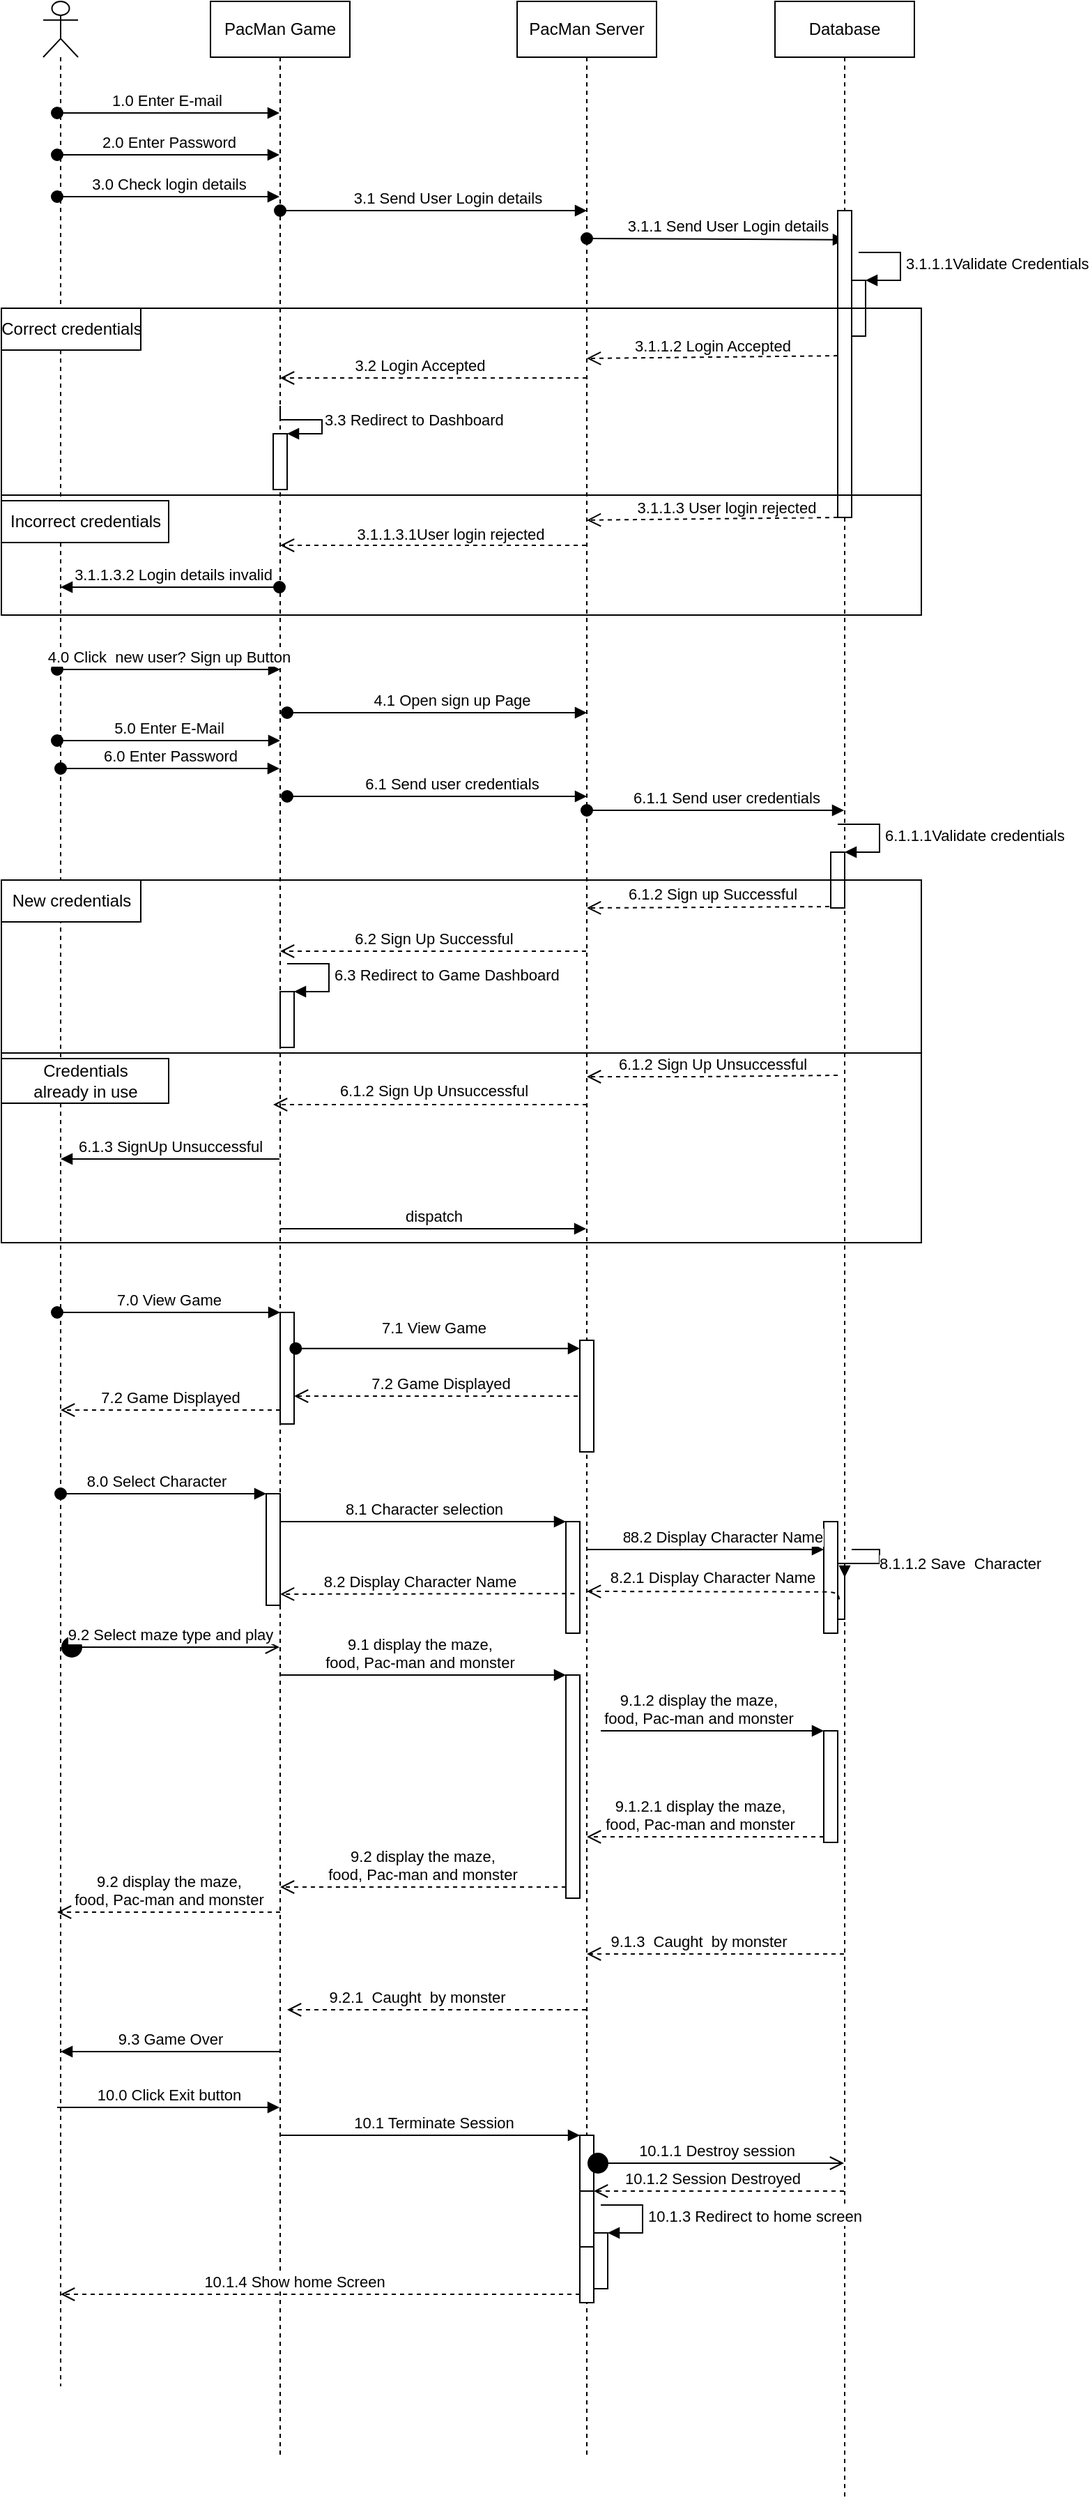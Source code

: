 <mxfile version="15.0.4" type="github"><diagram id="kgpKYQtTHZ0yAKxKKP6v" name="Page-1"><mxGraphModel dx="1216" dy="597" grid="1" gridSize="10" guides="1" tooltips="1" connect="1" arrows="1" fold="1" page="1" pageScale="1" pageWidth="850" pageHeight="1100" math="0" shadow="0"><root><mxCell id="0"/><mxCell id="1" parent="0"/><mxCell id="Fti2TQM5drp5zfrg5HiU-7" value="" style="shape=umlLifeline;participant=umlActor;perimeter=lifelinePerimeter;whiteSpace=wrap;html=1;container=1;collapsible=0;recursiveResize=0;verticalAlign=top;spacingTop=36;outlineConnect=0;" vertex="1" parent="1"><mxGeometry x="130" y="70" width="25" height="1710" as="geometry"/></mxCell><mxCell id="Fti2TQM5drp5zfrg5HiU-11" value="1.0 Enter E-mail&amp;nbsp;" style="html=1;verticalAlign=bottom;startArrow=oval;startFill=1;endArrow=block;startSize=8;" edge="1" parent="Fti2TQM5drp5zfrg5HiU-7" target="Fti2TQM5drp5zfrg5HiU-8"><mxGeometry x="0.003" width="60" relative="1" as="geometry"><mxPoint x="10" y="80" as="sourcePoint"/><mxPoint x="70" y="80" as="targetPoint"/><mxPoint as="offset"/></mxGeometry></mxCell><mxCell id="Fti2TQM5drp5zfrg5HiU-107" value="10.0 Click Exit button" style="html=1;verticalAlign=bottom;endArrow=block;" edge="1" parent="Fti2TQM5drp5zfrg5HiU-7" target="Fti2TQM5drp5zfrg5HiU-8"><mxGeometry width="80" relative="1" as="geometry"><mxPoint x="10" y="1510" as="sourcePoint"/><mxPoint x="100" y="1520" as="targetPoint"/></mxGeometry></mxCell><mxCell id="Fti2TQM5drp5zfrg5HiU-8" value="PacMan Game" style="shape=umlLifeline;perimeter=lifelinePerimeter;whiteSpace=wrap;html=1;container=1;collapsible=0;recursiveResize=0;outlineConnect=0;" vertex="1" parent="1"><mxGeometry x="250" y="70" width="100" height="1760" as="geometry"/></mxCell><mxCell id="Fti2TQM5drp5zfrg5HiU-58" value="" style="html=1;points=[];perimeter=orthogonalPerimeter;" vertex="1" parent="Fti2TQM5drp5zfrg5HiU-8"><mxGeometry x="50" y="710" width="10" height="40" as="geometry"/></mxCell><mxCell id="Fti2TQM5drp5zfrg5HiU-59" value="6.3 Redirect to Game Dashboard" style="edgeStyle=orthogonalEdgeStyle;html=1;align=left;spacingLeft=2;endArrow=block;rounded=0;entryX=1;entryY=0;" edge="1" target="Fti2TQM5drp5zfrg5HiU-58" parent="Fti2TQM5drp5zfrg5HiU-8"><mxGeometry relative="1" as="geometry"><mxPoint x="55" y="690" as="sourcePoint"/><Array as="points"><mxPoint x="85" y="690"/><mxPoint x="85" y="710"/><mxPoint x="60" y="710"/></Array></mxGeometry></mxCell><mxCell id="Fti2TQM5drp5zfrg5HiU-72" value="" style="html=1;points=[];perimeter=orthogonalPerimeter;" vertex="1" parent="Fti2TQM5drp5zfrg5HiU-8"><mxGeometry x="50" y="940" width="10" height="80" as="geometry"/></mxCell><mxCell id="Fti2TQM5drp5zfrg5HiU-76" value="7.2 Game Displayed" style="html=1;verticalAlign=bottom;endArrow=open;dashed=1;endSize=8;" edge="1" parent="Fti2TQM5drp5zfrg5HiU-8" source="Fti2TQM5drp5zfrg5HiU-9"><mxGeometry relative="1" as="geometry"><mxPoint x="140" y="1000" as="sourcePoint"/><mxPoint x="60" y="1000" as="targetPoint"/></mxGeometry></mxCell><mxCell id="Fti2TQM5drp5zfrg5HiU-82" value="" style="html=1;points=[];perimeter=orthogonalPerimeter;" vertex="1" parent="Fti2TQM5drp5zfrg5HiU-8"><mxGeometry x="40" y="1070" width="10" height="80" as="geometry"/></mxCell><mxCell id="Fti2TQM5drp5zfrg5HiU-9" value="PacMan Server" style="shape=umlLifeline;perimeter=lifelinePerimeter;whiteSpace=wrap;html=1;container=1;collapsible=0;recursiveResize=0;outlineConnect=0;" vertex="1" parent="1"><mxGeometry x="470" y="70" width="100" height="1760" as="geometry"/></mxCell><mxCell id="Fti2TQM5drp5zfrg5HiU-56" value="6.1.2 Sign up Successful" style="html=1;verticalAlign=bottom;endArrow=open;dashed=1;endSize=8;exitX=0.5;exitY=0.975;exitDx=0;exitDy=0;exitPerimeter=0;" edge="1" parent="Fti2TQM5drp5zfrg5HiU-9" source="Fti2TQM5drp5zfrg5HiU-54"><mxGeometry relative="1" as="geometry"><mxPoint x="130" y="650" as="sourcePoint"/><mxPoint x="50" y="650" as="targetPoint"/></mxGeometry></mxCell><mxCell id="Fti2TQM5drp5zfrg5HiU-74" value="" style="html=1;points=[];perimeter=orthogonalPerimeter;" vertex="1" parent="Fti2TQM5drp5zfrg5HiU-9"><mxGeometry x="45" y="960" width="10" height="80" as="geometry"/></mxCell><mxCell id="Fti2TQM5drp5zfrg5HiU-84" value="" style="html=1;points=[];perimeter=orthogonalPerimeter;" vertex="1" parent="Fti2TQM5drp5zfrg5HiU-9"><mxGeometry x="35" y="1090" width="10" height="80" as="geometry"/></mxCell><mxCell id="Fti2TQM5drp5zfrg5HiU-94" value="" style="html=1;points=[];perimeter=orthogonalPerimeter;" vertex="1" parent="Fti2TQM5drp5zfrg5HiU-9"><mxGeometry x="35" y="1200" width="10" height="160" as="geometry"/></mxCell><mxCell id="Fti2TQM5drp5zfrg5HiU-104" value="9.1.3&amp;nbsp; Caught&amp;nbsp; by monster" style="html=1;verticalAlign=bottom;endArrow=open;dashed=1;endSize=8;" edge="1" parent="Fti2TQM5drp5zfrg5HiU-9" source="Fti2TQM5drp5zfrg5HiU-10"><mxGeometry x="0.133" relative="1" as="geometry"><mxPoint x="140" y="1400" as="sourcePoint"/><mxPoint x="50" y="1400" as="targetPoint"/><mxPoint as="offset"/></mxGeometry></mxCell><mxCell id="Fti2TQM5drp5zfrg5HiU-110" value="" style="html=1;points=[];perimeter=orthogonalPerimeter;" vertex="1" parent="Fti2TQM5drp5zfrg5HiU-9"><mxGeometry x="45" y="1530" width="10" height="120" as="geometry"/></mxCell><mxCell id="Fti2TQM5drp5zfrg5HiU-115" value="10.1.1 Destroy session" style="html=1;verticalAlign=bottom;startArrow=circle;startFill=1;endArrow=open;startSize=6;endSize=8;" edge="1" parent="Fti2TQM5drp5zfrg5HiU-9" target="Fti2TQM5drp5zfrg5HiU-10"><mxGeometry width="80" relative="1" as="geometry"><mxPoint x="50" y="1550" as="sourcePoint"/><mxPoint x="130" y="1550" as="targetPoint"/></mxGeometry></mxCell><mxCell id="Fti2TQM5drp5zfrg5HiU-10" value="Database" style="shape=umlLifeline;perimeter=lifelinePerimeter;whiteSpace=wrap;html=1;container=1;collapsible=0;recursiveResize=0;outlineConnect=0;" vertex="1" parent="1"><mxGeometry x="655" y="70" width="100" height="1790" as="geometry"/></mxCell><mxCell id="Fti2TQM5drp5zfrg5HiU-54" value="" style="html=1;points=[];perimeter=orthogonalPerimeter;" vertex="1" parent="Fti2TQM5drp5zfrg5HiU-10"><mxGeometry x="40" y="610" width="10" height="40" as="geometry"/></mxCell><mxCell id="Fti2TQM5drp5zfrg5HiU-55" value="6.1.1.1Validate credentials" style="edgeStyle=orthogonalEdgeStyle;html=1;align=left;spacingLeft=2;endArrow=block;rounded=0;entryX=1;entryY=0;" edge="1" target="Fti2TQM5drp5zfrg5HiU-54" parent="Fti2TQM5drp5zfrg5HiU-10"><mxGeometry relative="1" as="geometry"><mxPoint x="45" y="590" as="sourcePoint"/><Array as="points"><mxPoint x="75" y="590"/></Array></mxGeometry></mxCell><mxCell id="Fti2TQM5drp5zfrg5HiU-91" value="" style="html=1;points=[];perimeter=orthogonalPerimeter;" vertex="1" parent="Fti2TQM5drp5zfrg5HiU-10"><mxGeometry x="40.0" y="1120.0" width="10" height="40" as="geometry"/></mxCell><mxCell id="Fti2TQM5drp5zfrg5HiU-92" value="8.1.1.2 Save&amp;nbsp; Character" style="edgeStyle=orthogonalEdgeStyle;html=1;align=left;spacingLeft=2;endArrow=block;rounded=0;" edge="1" parent="Fti2TQM5drp5zfrg5HiU-10"><mxGeometry x="0.067" relative="1" as="geometry"><mxPoint x="55" y="1110" as="sourcePoint"/><Array as="points"><mxPoint x="75" y="1110"/><mxPoint x="75" y="1120"/><mxPoint x="50" y="1120"/></Array><mxPoint x="50" y="1130" as="targetPoint"/><mxPoint as="offset"/></mxGeometry></mxCell><mxCell id="Fti2TQM5drp5zfrg5HiU-97" value="" style="html=1;points=[];perimeter=orthogonalPerimeter;" vertex="1" parent="Fti2TQM5drp5zfrg5HiU-10"><mxGeometry x="35" y="1240" width="10" height="80" as="geometry"/></mxCell><mxCell id="Fti2TQM5drp5zfrg5HiU-98" value="&lt;font style=&quot;font-size: 11px&quot;&gt;9.1.2&amp;nbsp;&lt;span lang=&quot;EN-AU&quot; style=&quot;line-height: 115%&quot;&gt;display the maze,&lt;br/&gt;food, Pac-man and monster&lt;/span&gt;&lt;/font&gt;" style="html=1;verticalAlign=bottom;endArrow=block;entryX=0;entryY=0;" edge="1" target="Fti2TQM5drp5zfrg5HiU-97" parent="Fti2TQM5drp5zfrg5HiU-10"><mxGeometry x="-0.125" relative="1" as="geometry"><mxPoint x="-125" y="1240" as="sourcePoint"/><mxPoint as="offset"/></mxGeometry></mxCell><mxCell id="Fti2TQM5drp5zfrg5HiU-15" value="2.0 Enter Password" style="html=1;verticalAlign=bottom;startArrow=oval;startFill=1;endArrow=block;startSize=8;" edge="1" parent="1"><mxGeometry x="0.003" width="60" relative="1" as="geometry"><mxPoint x="140" y="180" as="sourcePoint"/><mxPoint x="299.5" y="180" as="targetPoint"/><mxPoint as="offset"/></mxGeometry></mxCell><mxCell id="Fti2TQM5drp5zfrg5HiU-16" value="3.1 Send User Login details" style="html=1;verticalAlign=bottom;startArrow=oval;startFill=1;endArrow=block;startSize=8;" edge="1" parent="1" source="Fti2TQM5drp5zfrg5HiU-8"><mxGeometry x="0.093" width="60" relative="1" as="geometry"><mxPoint x="300" y="200" as="sourcePoint"/><mxPoint x="520" y="220" as="targetPoint"/><mxPoint as="offset"/></mxGeometry></mxCell><mxCell id="Fti2TQM5drp5zfrg5HiU-17" value="3.0 Check login details" style="html=1;verticalAlign=bottom;startArrow=oval;startFill=1;endArrow=block;startSize=8;" edge="1" parent="1"><mxGeometry x="0.003" width="60" relative="1" as="geometry"><mxPoint x="140" y="210" as="sourcePoint"/><mxPoint x="299.5" y="210" as="targetPoint"/><mxPoint as="offset"/></mxGeometry></mxCell><mxCell id="Fti2TQM5drp5zfrg5HiU-20" value="3.1.1 Send User Login details" style="html=1;verticalAlign=bottom;startArrow=oval;startFill=1;endArrow=block;startSize=8;entryX=0.5;entryY=0.095;entryDx=0;entryDy=0;entryPerimeter=0;" edge="1" parent="1" target="Fti2TQM5drp5zfrg5HiU-24"><mxGeometry x="0.093" width="60" relative="1" as="geometry"><mxPoint x="520" y="240" as="sourcePoint"/><mxPoint x="690" y="230" as="targetPoint"/><mxPoint as="offset"/></mxGeometry></mxCell><mxCell id="Fti2TQM5drp5zfrg5HiU-21" value="" style="html=1;points=[];perimeter=orthogonalPerimeter;" vertex="1" parent="1"><mxGeometry x="710" y="270" width="10" height="40" as="geometry"/></mxCell><mxCell id="Fti2TQM5drp5zfrg5HiU-22" value="3.1.1.1Validate Credentials" style="edgeStyle=orthogonalEdgeStyle;html=1;align=left;spacingLeft=2;endArrow=block;rounded=0;entryX=1;entryY=0;" edge="1" target="Fti2TQM5drp5zfrg5HiU-21" parent="1"><mxGeometry relative="1" as="geometry"><mxPoint x="715" y="250" as="sourcePoint"/><Array as="points"><mxPoint x="745" y="250"/></Array></mxGeometry></mxCell><mxCell id="Fti2TQM5drp5zfrg5HiU-24" value="" style="html=1;points=[];perimeter=orthogonalPerimeter;" vertex="1" parent="1"><mxGeometry x="700" y="220" width="10" height="220" as="geometry"/></mxCell><mxCell id="Fti2TQM5drp5zfrg5HiU-26" value="3.1.1.2 Login Accepted" style="html=1;verticalAlign=bottom;endArrow=open;dashed=1;endSize=8;exitX=0;exitY=0.473;exitDx=0;exitDy=0;exitPerimeter=0;" edge="1" source="Fti2TQM5drp5zfrg5HiU-24" parent="1"><mxGeometry x="0.0" y="1" relative="1" as="geometry"><mxPoint x="520" y="326" as="targetPoint"/><mxPoint x="690" y="290" as="sourcePoint"/><Array as="points"/><mxPoint as="offset"/></mxGeometry></mxCell><mxCell id="Fti2TQM5drp5zfrg5HiU-32" value="3.2 Login Accepted" style="html=1;verticalAlign=bottom;endArrow=open;dashed=1;endSize=8;" edge="1" parent="1"><mxGeometry x="0.091" relative="1" as="geometry"><mxPoint x="300" y="340" as="targetPoint"/><mxPoint x="520" y="340" as="sourcePoint"/><Array as="points"><mxPoint x="330" y="340"/><mxPoint x="300" y="340"/></Array><mxPoint as="offset"/></mxGeometry></mxCell><mxCell id="Fti2TQM5drp5zfrg5HiU-37" value="" style="html=1;points=[];perimeter=orthogonalPerimeter;" vertex="1" parent="1"><mxGeometry x="295" y="380" width="10" height="40" as="geometry"/></mxCell><mxCell id="Fti2TQM5drp5zfrg5HiU-38" value="3.3 Redirect to Dashboard" style="edgeStyle=orthogonalEdgeStyle;html=1;align=left;spacingLeft=2;endArrow=block;rounded=0;entryX=1;entryY=0;" edge="1" target="Fti2TQM5drp5zfrg5HiU-37" parent="1"><mxGeometry relative="1" as="geometry"><mxPoint x="300" y="360" as="sourcePoint"/><Array as="points"><mxPoint x="300" y="370"/><mxPoint x="330" y="370"/><mxPoint x="330" y="380"/></Array></mxGeometry></mxCell><mxCell id="Fti2TQM5drp5zfrg5HiU-39" value="3.1.1.3 User login rejected" style="html=1;verticalAlign=bottom;endArrow=open;dashed=1;endSize=8;exitX=0;exitY=0.473;exitDx=0;exitDy=0;exitPerimeter=0;" edge="1" parent="1"><mxGeometry x="-0.111" y="1" relative="1" as="geometry"><mxPoint x="520" y="441.94" as="targetPoint"/><mxPoint x="700" y="440.0" as="sourcePoint"/><Array as="points"/><mxPoint as="offset"/></mxGeometry></mxCell><mxCell id="Fti2TQM5drp5zfrg5HiU-40" value="3.1.1.3.1User login rejected" style="html=1;verticalAlign=bottom;endArrow=open;dashed=1;endSize=8;" edge="1" parent="1" source="Fti2TQM5drp5zfrg5HiU-9"><mxGeometry x="-0.111" y="1" relative="1" as="geometry"><mxPoint x="300" y="460" as="targetPoint"/><mxPoint x="480" y="470" as="sourcePoint"/><Array as="points"><mxPoint x="410" y="460"/></Array><mxPoint as="offset"/></mxGeometry></mxCell><mxCell id="Fti2TQM5drp5zfrg5HiU-41" value="3.1.1.3.2 Login details invalid" style="html=1;verticalAlign=bottom;startArrow=oval;startFill=1;endArrow=block;startSize=8;" edge="1" parent="1" source="Fti2TQM5drp5zfrg5HiU-8" target="Fti2TQM5drp5zfrg5HiU-7"><mxGeometry x="-0.006" width="60" relative="1" as="geometry"><mxPoint x="150" y="220" as="sourcePoint"/><mxPoint x="309.5" y="220" as="targetPoint"/><mxPoint x="1" as="offset"/><Array as="points"><mxPoint x="220" y="490"/></Array></mxGeometry></mxCell><mxCell id="Fti2TQM5drp5zfrg5HiU-43" value="frame" style="shape=umlFrame;whiteSpace=wrap;html=1;" vertex="1" parent="1"><mxGeometry x="100" y="290" width="660" height="220" as="geometry"/></mxCell><mxCell id="Fti2TQM5drp5zfrg5HiU-44" value="" style="line;strokeWidth=1;fillColor=none;align=left;verticalAlign=middle;spacingTop=-1;spacingLeft=3;spacingRight=3;rotatable=0;labelPosition=right;points=[];portConstraint=eastwest;" vertex="1" parent="1"><mxGeometry x="100" y="420" width="660" height="8" as="geometry"/></mxCell><mxCell id="Fti2TQM5drp5zfrg5HiU-45" value="Correct credentials" style="html=1;" vertex="1" parent="1"><mxGeometry x="100" y="290" width="100" height="30" as="geometry"/></mxCell><mxCell id="Fti2TQM5drp5zfrg5HiU-46" value="Incorrect credentials" style="html=1;" vertex="1" parent="1"><mxGeometry x="100" y="428" width="120" height="30" as="geometry"/></mxCell><mxCell id="Fti2TQM5drp5zfrg5HiU-47" value="4.0 Click&amp;nbsp; new user? Sign up Button" style="html=1;verticalAlign=bottom;startArrow=oval;startFill=1;endArrow=block;startSize=8;" edge="1" parent="1"><mxGeometry x="0.003" width="60" relative="1" as="geometry"><mxPoint x="140" y="549" as="sourcePoint"/><mxPoint x="300" y="549" as="targetPoint"/><mxPoint as="offset"/></mxGeometry></mxCell><mxCell id="Fti2TQM5drp5zfrg5HiU-48" value="4.1 Open sign up Page" style="html=1;verticalAlign=bottom;startArrow=oval;startFill=1;endArrow=block;startSize=8;" edge="1" parent="1"><mxGeometry x="0.093" width="60" relative="1" as="geometry"><mxPoint x="305" y="580" as="sourcePoint"/><mxPoint x="520" y="580" as="targetPoint"/><mxPoint as="offset"/></mxGeometry></mxCell><mxCell id="Fti2TQM5drp5zfrg5HiU-50" value="5.0 Enter E-Mail" style="html=1;verticalAlign=bottom;startArrow=oval;startFill=1;endArrow=block;startSize=8;" edge="1" parent="1"><mxGeometry x="0.003" width="60" relative="1" as="geometry"><mxPoint x="140" y="600" as="sourcePoint"/><mxPoint x="300" y="600" as="targetPoint"/><mxPoint as="offset"/></mxGeometry></mxCell><mxCell id="Fti2TQM5drp5zfrg5HiU-51" value="6.0 Enter Password" style="html=1;verticalAlign=bottom;startArrow=oval;startFill=1;endArrow=block;startSize=8;" edge="1" parent="1" source="Fti2TQM5drp5zfrg5HiU-7" target="Fti2TQM5drp5zfrg5HiU-8"><mxGeometry x="0.003" width="60" relative="1" as="geometry"><mxPoint x="150" y="610" as="sourcePoint"/><mxPoint x="310" y="610" as="targetPoint"/><mxPoint as="offset"/><Array as="points"><mxPoint x="230" y="620"/></Array></mxGeometry></mxCell><mxCell id="Fti2TQM5drp5zfrg5HiU-52" value="6.1 Send user credentials" style="html=1;verticalAlign=bottom;startArrow=oval;startFill=1;endArrow=block;startSize=8;" edge="1" parent="1"><mxGeometry x="0.093" width="60" relative="1" as="geometry"><mxPoint x="305" y="640" as="sourcePoint"/><mxPoint x="520" y="640" as="targetPoint"/><mxPoint as="offset"/></mxGeometry></mxCell><mxCell id="Fti2TQM5drp5zfrg5HiU-53" value="6.1.1 Send user credentials" style="html=1;verticalAlign=bottom;startArrow=oval;startFill=1;endArrow=block;startSize=8;" edge="1" parent="1" target="Fti2TQM5drp5zfrg5HiU-10"><mxGeometry x="0.084" width="60" relative="1" as="geometry"><mxPoint x="520" y="650" as="sourcePoint"/><mxPoint x="530" y="650" as="targetPoint"/><mxPoint as="offset"/></mxGeometry></mxCell><mxCell id="Fti2TQM5drp5zfrg5HiU-57" value="6.2 Sign Up Successful" style="html=1;verticalAlign=bottom;endArrow=open;dashed=1;endSize=8;" edge="1" parent="1" source="Fti2TQM5drp5zfrg5HiU-9"><mxGeometry relative="1" as="geometry"><mxPoint x="485" y="750" as="sourcePoint"/><mxPoint x="300" y="751" as="targetPoint"/></mxGeometry></mxCell><mxCell id="Fti2TQM5drp5zfrg5HiU-60" value="6.1.2 Sign Up Unsuccessful" style="html=1;verticalAlign=bottom;endArrow=open;dashed=1;endSize=8;exitX=0.5;exitY=0.975;exitDx=0;exitDy=0;exitPerimeter=0;" edge="1" parent="1"><mxGeometry relative="1" as="geometry"><mxPoint x="700" y="840" as="sourcePoint"/><mxPoint x="520" y="841" as="targetPoint"/><Array as="points"><mxPoint x="600" y="841"/></Array></mxGeometry></mxCell><mxCell id="Fti2TQM5drp5zfrg5HiU-61" value="6.1.2 Sign Up Unsuccessful" style="html=1;verticalAlign=bottom;endArrow=open;dashed=1;endSize=8;" edge="1" parent="1"><mxGeometry x="-0.022" y="-1" relative="1" as="geometry"><mxPoint x="520" y="861" as="sourcePoint"/><mxPoint x="295.0" y="861" as="targetPoint"/><Array as="points"/><mxPoint as="offset"/></mxGeometry></mxCell><mxCell id="Fti2TQM5drp5zfrg5HiU-63" value="6.1.3 SignUp Unsuccessful" style="html=1;verticalAlign=bottom;endArrow=block;" edge="1" parent="1" source="Fti2TQM5drp5zfrg5HiU-8" target="Fti2TQM5drp5zfrg5HiU-7"><mxGeometry width="80" relative="1" as="geometry"><mxPoint x="370" y="900" as="sourcePoint"/><mxPoint x="390" y="960" as="targetPoint"/><Array as="points"><mxPoint x="210" y="900"/></Array></mxGeometry></mxCell><mxCell id="Fti2TQM5drp5zfrg5HiU-65" value="frame" style="shape=umlFrame;whiteSpace=wrap;html=1;" vertex="1" parent="1"><mxGeometry x="100" y="700" width="660" height="260" as="geometry"/></mxCell><mxCell id="Fti2TQM5drp5zfrg5HiU-66" value="New credentials" style="html=1;" vertex="1" parent="1"><mxGeometry x="100" y="700" width="100" height="30" as="geometry"/></mxCell><mxCell id="Fti2TQM5drp5zfrg5HiU-67" value="" style="line;strokeWidth=1;fillColor=none;align=left;verticalAlign=middle;spacingTop=-1;spacingLeft=3;spacingRight=3;rotatable=0;labelPosition=right;points=[];portConstraint=eastwest;" vertex="1" parent="1"><mxGeometry x="100" y="820" width="660" height="8" as="geometry"/></mxCell><mxCell id="Fti2TQM5drp5zfrg5HiU-68" value="Credentials &lt;br&gt;already in use" style="html=1;" vertex="1" parent="1"><mxGeometry x="100" y="828" width="120" height="32" as="geometry"/></mxCell><mxCell id="Fti2TQM5drp5zfrg5HiU-73" value="7.0 View Game" style="html=1;verticalAlign=bottom;startArrow=oval;endArrow=block;startSize=8;" edge="1" target="Fti2TQM5drp5zfrg5HiU-72" parent="1"><mxGeometry relative="1" as="geometry"><mxPoint x="140" y="1010" as="sourcePoint"/></mxGeometry></mxCell><mxCell id="Fti2TQM5drp5zfrg5HiU-75" value="7.1 View Game" style="html=1;verticalAlign=bottom;startArrow=oval;endArrow=block;startSize=8;exitX=1.114;exitY=0.323;exitDx=0;exitDy=0;exitPerimeter=0;" edge="1" target="Fti2TQM5drp5zfrg5HiU-74" parent="1" source="Fti2TQM5drp5zfrg5HiU-72"><mxGeometry x="-0.03" y="6" relative="1" as="geometry"><mxPoint x="455" y="1030" as="sourcePoint"/><mxPoint as="offset"/></mxGeometry></mxCell><mxCell id="Fti2TQM5drp5zfrg5HiU-77" value="7.2 Game Displayed" style="html=1;verticalAlign=bottom;endArrow=open;dashed=1;endSize=8;" edge="1" parent="1" target="Fti2TQM5drp5zfrg5HiU-7"><mxGeometry x="0.01" relative="1" as="geometry"><mxPoint x="300" y="1080" as="sourcePoint"/><mxPoint x="320.0" y="1080" as="targetPoint"/><mxPoint as="offset"/></mxGeometry></mxCell><mxCell id="Fti2TQM5drp5zfrg5HiU-83" value="8.0 Select Character" style="html=1;verticalAlign=bottom;startArrow=oval;endArrow=block;startSize=8;" edge="1" target="Fti2TQM5drp5zfrg5HiU-82" parent="1" source="Fti2TQM5drp5zfrg5HiU-7"><mxGeometry x="-0.078" relative="1" as="geometry"><mxPoint x="230" y="1140" as="sourcePoint"/><mxPoint as="offset"/></mxGeometry></mxCell><mxCell id="Fti2TQM5drp5zfrg5HiU-86" value="8.2 Display Character Name" style="html=1;verticalAlign=bottom;endArrow=open;dashed=1;endSize=8;exitX=0.614;exitY=0.645;exitDx=0;exitDy=0;exitPerimeter=0;" edge="1" source="Fti2TQM5drp5zfrg5HiU-84" parent="1"><mxGeometry x="0.053" relative="1" as="geometry"><mxPoint x="300" y="1212" as="targetPoint"/><mxPoint as="offset"/></mxGeometry></mxCell><mxCell id="Fti2TQM5drp5zfrg5HiU-85" value="8.1 Character selection" style="html=1;verticalAlign=bottom;endArrow=block;entryX=0;entryY=0;" edge="1" target="Fti2TQM5drp5zfrg5HiU-84" parent="1" source="Fti2TQM5drp5zfrg5HiU-8"><mxGeometry relative="1" as="geometry"><mxPoint x="435" y="1160" as="sourcePoint"/></mxGeometry></mxCell><mxCell id="Fti2TQM5drp5zfrg5HiU-88" value="" style="html=1;points=[];perimeter=orthogonalPerimeter;" vertex="1" parent="1"><mxGeometry x="690" y="1160" width="10" height="80" as="geometry"/></mxCell><mxCell id="Fti2TQM5drp5zfrg5HiU-89" value="8.1.1Character selection" style="html=1;verticalAlign=bottom;endArrow=block;" edge="1" parent="1"><mxGeometry relative="1" as="geometry"><mxPoint x="520" y="1180" as="sourcePoint"/><mxPoint x="690" y="1180" as="targetPoint"/></mxGeometry></mxCell><mxCell id="Fti2TQM5drp5zfrg5HiU-90" value="8.2 Display Character Name" style="html=1;verticalAlign=bottom;endArrow=open;dashed=1;endSize=8;exitX=0.614;exitY=0.645;exitDx=0;exitDy=0;exitPerimeter=0;" edge="1" parent="1" source="Fti2TQM5drp5zfrg5HiU-91"><mxGeometry x="-0.078" y="-30" relative="1" as="geometry"><mxPoint x="520" y="1210" as="targetPoint"/><mxPoint x="700.0" y="1210.0" as="sourcePoint"/><mxPoint as="offset"/><Array as="points"><mxPoint x="699.86" y="1210.4"/></Array></mxGeometry></mxCell><mxCell id="Fti2TQM5drp5zfrg5HiU-102" value="8.2.1 Display Character Name" style="edgeLabel;html=1;align=center;verticalAlign=middle;resizable=0;points=[];" vertex="1" connectable="0" parent="Fti2TQM5drp5zfrg5HiU-90"><mxGeometry x="0.495" y="-9" relative="1" as="geometry"><mxPoint x="43" y="-1" as="offset"/></mxGeometry></mxCell><mxCell id="Fti2TQM5drp5zfrg5HiU-93" value="9.2 Select maze type and play" style="html=1;verticalAlign=bottom;startArrow=circle;startFill=1;endArrow=open;startSize=6;endSize=8;" edge="1" parent="1" source="Fti2TQM5drp5zfrg5HiU-7" target="Fti2TQM5drp5zfrg5HiU-8"><mxGeometry x="-0.007" width="80" relative="1" as="geometry"><mxPoint x="130" y="1230" as="sourcePoint"/><mxPoint x="230" y="1230" as="targetPoint"/><Array as="points"><mxPoint x="210" y="1250"/></Array><mxPoint as="offset"/></mxGeometry></mxCell><mxCell id="Fti2TQM5drp5zfrg5HiU-95" value="&lt;font style=&quot;font-size: 11px&quot;&gt;9.1&amp;nbsp;&lt;span lang=&quot;EN-AU&quot; style=&quot;line-height: 115%&quot;&gt;display the maze,&lt;br&gt;food, Pac-man and monster&lt;/span&gt;&lt;/font&gt;" style="html=1;verticalAlign=bottom;endArrow=block;entryX=0;entryY=0;" edge="1" target="Fti2TQM5drp5zfrg5HiU-94" parent="1" source="Fti2TQM5drp5zfrg5HiU-8"><mxGeometry x="-0.02" relative="1" as="geometry"><mxPoint x="435" y="1270" as="sourcePoint"/><mxPoint x="-1" as="offset"/></mxGeometry></mxCell><mxCell id="Fti2TQM5drp5zfrg5HiU-96" value="&lt;font style=&quot;font-size: 11px&quot;&gt;9.2&amp;nbsp;&lt;span lang=&quot;EN-AU&quot; style=&quot;line-height: 115%&quot;&gt;display the maze,&lt;br&gt;food, Pac-man and monster&lt;/span&gt;&lt;/font&gt;" style="html=1;verticalAlign=bottom;endArrow=open;dashed=1;endSize=8;exitX=0;exitY=0.95;" edge="1" source="Fti2TQM5drp5zfrg5HiU-94" parent="1" target="Fti2TQM5drp5zfrg5HiU-8"><mxGeometry x="0.02" relative="1" as="geometry"><mxPoint x="435" y="1346" as="targetPoint"/><mxPoint x="1" as="offset"/></mxGeometry></mxCell><mxCell id="Fti2TQM5drp5zfrg5HiU-99" value="&lt;font style=&quot;font-size: 11px&quot;&gt;9.1.2.1&amp;nbsp;&lt;span lang=&quot;EN-AU&quot; style=&quot;line-height: 115%&quot;&gt;display the maze,&lt;br/&gt;food, Pac-man and monster&lt;/span&gt;&lt;/font&gt;" style="html=1;verticalAlign=bottom;endArrow=open;dashed=1;endSize=8;exitX=0;exitY=0.95;" edge="1" source="Fti2TQM5drp5zfrg5HiU-97" parent="1" target="Fti2TQM5drp5zfrg5HiU-9"><mxGeometry x="0.053" relative="1" as="geometry"><mxPoint x="620" y="1386" as="targetPoint"/><mxPoint as="offset"/></mxGeometry></mxCell><mxCell id="Fti2TQM5drp5zfrg5HiU-103" value="&lt;font style=&quot;font-size: 11px&quot;&gt;9.2&amp;nbsp;&lt;span lang=&quot;EN-AU&quot; style=&quot;line-height: 115%&quot;&gt;display the maze,&lt;br&gt;food, Pac-man and monster&lt;/span&gt;&lt;/font&gt;" style="html=1;verticalAlign=bottom;endArrow=open;dashed=1;endSize=8;" edge="1" parent="1"><mxGeometry x="0.02" relative="1" as="geometry"><mxPoint x="140.001" y="1440" as="targetPoint"/><mxPoint x="300" y="1440" as="sourcePoint"/><mxPoint x="1" as="offset"/></mxGeometry></mxCell><mxCell id="Fti2TQM5drp5zfrg5HiU-105" value="9.2.1&amp;nbsp; Caught&amp;nbsp; by monster" style="html=1;verticalAlign=bottom;endArrow=open;dashed=1;endSize=8;" edge="1" parent="1" source="Fti2TQM5drp5zfrg5HiU-9"><mxGeometry x="0.133" relative="1" as="geometry"><mxPoint x="489.5" y="1510" as="sourcePoint"/><mxPoint x="305.0" y="1510" as="targetPoint"/><mxPoint as="offset"/></mxGeometry></mxCell><mxCell id="Fti2TQM5drp5zfrg5HiU-106" value="9.3 Game Over" style="html=1;verticalAlign=bottom;endArrow=block;" edge="1" parent="1" source="Fti2TQM5drp5zfrg5HiU-8" target="Fti2TQM5drp5zfrg5HiU-7"><mxGeometry x="0.007" width="80" relative="1" as="geometry"><mxPoint x="170" y="1610" as="sourcePoint"/><mxPoint x="250" y="1620" as="targetPoint"/><Array as="points"><mxPoint x="230" y="1540"/></Array><mxPoint as="offset"/></mxGeometry></mxCell><mxCell id="Fti2TQM5drp5zfrg5HiU-109" value="dispatch" style="html=1;verticalAlign=bottom;endArrow=block;" edge="1" parent="1" source="Fti2TQM5drp5zfrg5HiU-8" target="Fti2TQM5drp5zfrg5HiU-9"><mxGeometry width="80" relative="1" as="geometry"><mxPoint x="330" y="1630" as="sourcePoint"/><mxPoint x="410" y="1630" as="targetPoint"/></mxGeometry></mxCell><mxCell id="Fti2TQM5drp5zfrg5HiU-111" value="10.1 Terminate Session" style="html=1;verticalAlign=bottom;endArrow=block;entryX=0;entryY=0;" edge="1" target="Fti2TQM5drp5zfrg5HiU-110" parent="1" source="Fti2TQM5drp5zfrg5HiU-8"><mxGeometry x="0.028" relative="1" as="geometry"><mxPoint x="445" y="1600" as="sourcePoint"/><mxPoint x="-1" as="offset"/></mxGeometry></mxCell><mxCell id="Fti2TQM5drp5zfrg5HiU-112" value="10.1.4 Show home Screen" style="html=1;verticalAlign=bottom;endArrow=open;dashed=1;endSize=8;exitX=0;exitY=0.95;" edge="1" source="Fti2TQM5drp5zfrg5HiU-110" parent="1" target="Fti2TQM5drp5zfrg5HiU-7"><mxGeometry x="0.098" relative="1" as="geometry"><mxPoint x="445" y="1676" as="targetPoint"/><mxPoint x="-1" as="offset"/></mxGeometry></mxCell><mxCell id="Fti2TQM5drp5zfrg5HiU-118" value="" style="html=1;points=[];perimeter=orthogonalPerimeter;" vertex="1" parent="1"><mxGeometry x="515.0" y="1640" width="10" height="40" as="geometry"/></mxCell><mxCell id="Fti2TQM5drp5zfrg5HiU-117" value="10.1.2 Session Destroyed" style="html=1;verticalAlign=bottom;endArrow=open;dashed=1;endSize=8;" edge="1" parent="1" source="Fti2TQM5drp5zfrg5HiU-10" target="Fti2TQM5drp5zfrg5HiU-118"><mxGeometry x="0.053" relative="1" as="geometry"><mxPoint x="600" y="1660" as="sourcePoint"/><mxPoint x="520" y="1660" as="targetPoint"/><mxPoint as="offset"/></mxGeometry></mxCell><mxCell id="Fti2TQM5drp5zfrg5HiU-123" value="" style="html=1;points=[];perimeter=orthogonalPerimeter;" vertex="1" parent="1"><mxGeometry x="525" y="1670" width="10" height="40" as="geometry"/></mxCell><mxCell id="Fti2TQM5drp5zfrg5HiU-124" value="10.1.3 Redirect to home screen" style="edgeStyle=orthogonalEdgeStyle;html=1;align=left;spacingLeft=2;endArrow=block;rounded=0;entryX=1;entryY=0;" edge="1" target="Fti2TQM5drp5zfrg5HiU-123" parent="1"><mxGeometry relative="1" as="geometry"><mxPoint x="530" y="1650" as="sourcePoint"/><Array as="points"><mxPoint x="560" y="1650"/></Array></mxGeometry></mxCell></root></mxGraphModel></diagram></mxfile>